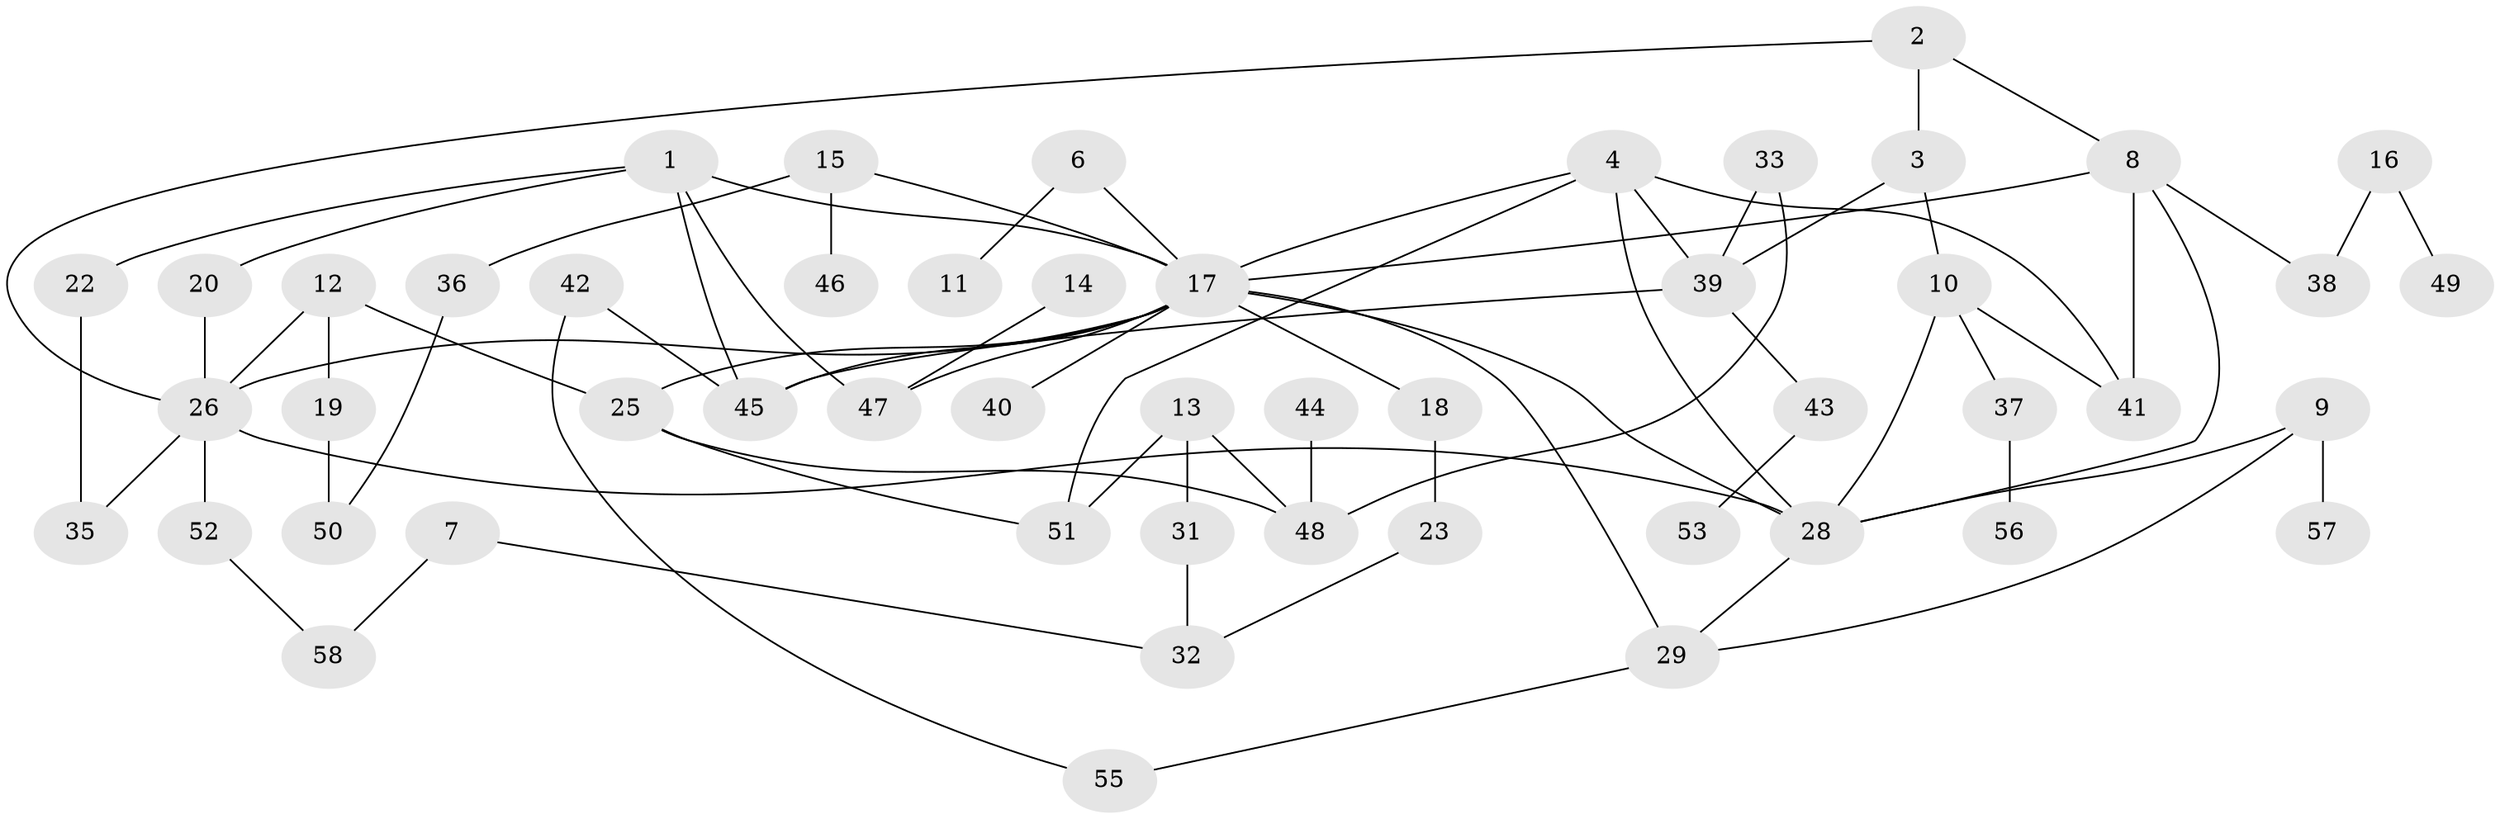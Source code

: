 // original degree distribution, {3: 0.25263157894736843, 4: 0.1368421052631579, 1: 0.25263157894736843, 2: 0.24210526315789474, 0: 0.06315789473684211, 5: 0.042105263157894736, 6: 0.010526315789473684}
// Generated by graph-tools (version 1.1) at 2025/48/03/04/25 22:48:09]
// undirected, 51 vertices, 73 edges
graph export_dot {
  node [color=gray90,style=filled];
  1;
  2;
  3;
  4;
  6;
  7;
  8;
  9;
  10;
  11;
  12;
  13;
  14;
  15;
  16;
  17;
  18;
  19;
  20;
  22;
  23;
  25;
  26;
  28;
  29;
  31;
  32;
  33;
  35;
  36;
  37;
  38;
  39;
  40;
  41;
  42;
  43;
  44;
  45;
  46;
  47;
  48;
  49;
  50;
  51;
  52;
  53;
  55;
  56;
  57;
  58;
  1 -- 17 [weight=1.0];
  1 -- 20 [weight=1.0];
  1 -- 22 [weight=1.0];
  1 -- 45 [weight=1.0];
  1 -- 47 [weight=1.0];
  2 -- 3 [weight=1.0];
  2 -- 8 [weight=1.0];
  2 -- 26 [weight=1.0];
  3 -- 10 [weight=1.0];
  3 -- 39 [weight=1.0];
  4 -- 17 [weight=1.0];
  4 -- 28 [weight=1.0];
  4 -- 39 [weight=1.0];
  4 -- 41 [weight=1.0];
  4 -- 51 [weight=1.0];
  6 -- 11 [weight=1.0];
  6 -- 17 [weight=1.0];
  7 -- 32 [weight=1.0];
  7 -- 58 [weight=1.0];
  8 -- 17 [weight=1.0];
  8 -- 28 [weight=1.0];
  8 -- 38 [weight=1.0];
  8 -- 41 [weight=1.0];
  9 -- 28 [weight=1.0];
  9 -- 29 [weight=1.0];
  9 -- 57 [weight=1.0];
  10 -- 28 [weight=1.0];
  10 -- 37 [weight=1.0];
  10 -- 41 [weight=1.0];
  12 -- 19 [weight=1.0];
  12 -- 25 [weight=1.0];
  12 -- 26 [weight=1.0];
  13 -- 31 [weight=1.0];
  13 -- 48 [weight=1.0];
  13 -- 51 [weight=1.0];
  14 -- 47 [weight=1.0];
  15 -- 17 [weight=1.0];
  15 -- 36 [weight=1.0];
  15 -- 46 [weight=1.0];
  16 -- 38 [weight=1.0];
  16 -- 49 [weight=1.0];
  17 -- 18 [weight=1.0];
  17 -- 25 [weight=1.0];
  17 -- 26 [weight=1.0];
  17 -- 28 [weight=1.0];
  17 -- 29 [weight=1.0];
  17 -- 40 [weight=1.0];
  17 -- 45 [weight=1.0];
  17 -- 47 [weight=1.0];
  18 -- 23 [weight=1.0];
  19 -- 50 [weight=1.0];
  20 -- 26 [weight=1.0];
  22 -- 35 [weight=1.0];
  23 -- 32 [weight=1.0];
  25 -- 48 [weight=1.0];
  25 -- 51 [weight=1.0];
  26 -- 28 [weight=1.0];
  26 -- 35 [weight=1.0];
  26 -- 52 [weight=1.0];
  28 -- 29 [weight=1.0];
  29 -- 55 [weight=1.0];
  31 -- 32 [weight=1.0];
  33 -- 39 [weight=1.0];
  33 -- 48 [weight=1.0];
  36 -- 50 [weight=1.0];
  37 -- 56 [weight=1.0];
  39 -- 43 [weight=1.0];
  39 -- 45 [weight=1.0];
  42 -- 45 [weight=1.0];
  42 -- 55 [weight=1.0];
  43 -- 53 [weight=1.0];
  44 -- 48 [weight=1.0];
  52 -- 58 [weight=1.0];
}
